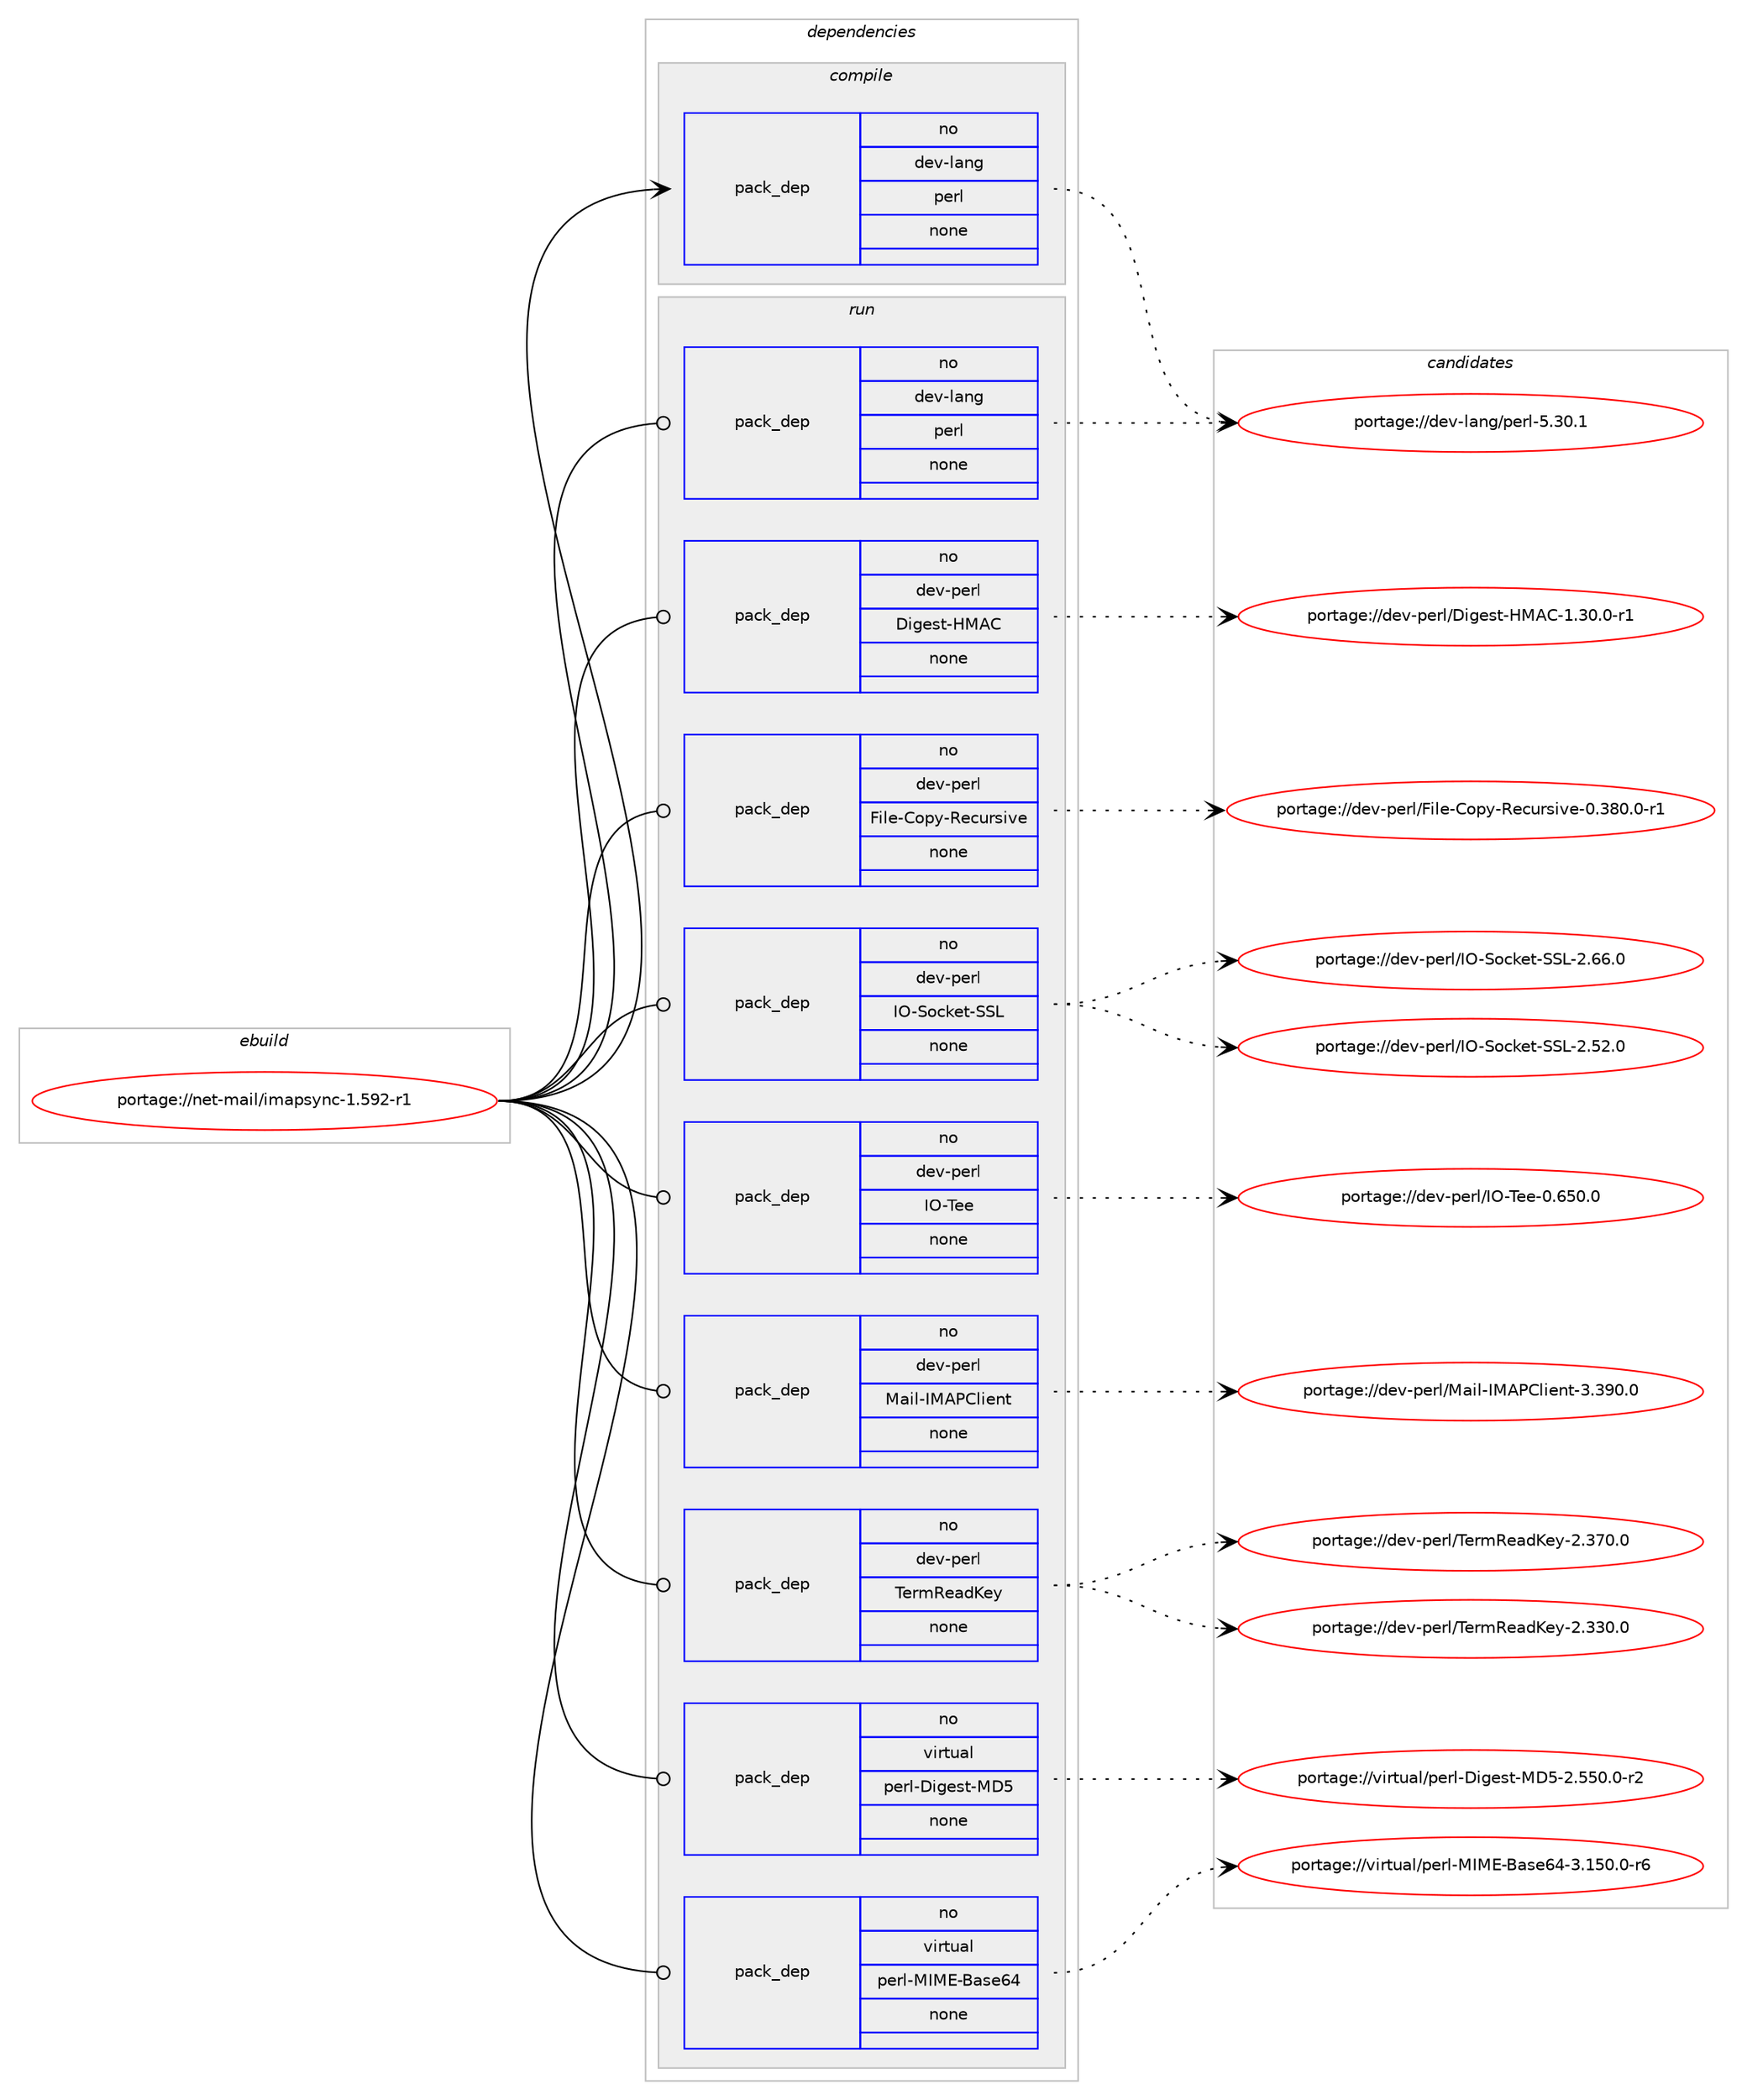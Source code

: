digraph prolog {

# *************
# Graph options
# *************

newrank=true;
concentrate=true;
compound=true;
graph [rankdir=LR,fontname=Helvetica,fontsize=10,ranksep=1.5];#, ranksep=2.5, nodesep=0.2];
edge  [arrowhead=vee];
node  [fontname=Helvetica,fontsize=10];

# **********
# The ebuild
# **********

subgraph cluster_leftcol {
color=gray;
rank=same;
label=<<i>ebuild</i>>;
id [label="portage://net-mail/imapsync-1.592-r1", color=red, width=4, href="../net-mail/imapsync-1.592-r1.svg"];
}

# ****************
# The dependencies
# ****************

subgraph cluster_midcol {
color=gray;
label=<<i>dependencies</i>>;
subgraph cluster_compile {
fillcolor="#eeeeee";
style=filled;
label=<<i>compile</i>>;
subgraph pack44275 {
dependency56206 [label=<<TABLE BORDER="0" CELLBORDER="1" CELLSPACING="0" CELLPADDING="4" WIDTH="220"><TR><TD ROWSPAN="6" CELLPADDING="30">pack_dep</TD></TR><TR><TD WIDTH="110">no</TD></TR><TR><TD>dev-lang</TD></TR><TR><TD>perl</TD></TR><TR><TD>none</TD></TR><TR><TD></TD></TR></TABLE>>, shape=none, color=blue];
}
id:e -> dependency56206:w [weight=20,style="solid",arrowhead="vee"];
}
subgraph cluster_compileandrun {
fillcolor="#eeeeee";
style=filled;
label=<<i>compile and run</i>>;
}
subgraph cluster_run {
fillcolor="#eeeeee";
style=filled;
label=<<i>run</i>>;
subgraph pack44276 {
dependency56207 [label=<<TABLE BORDER="0" CELLBORDER="1" CELLSPACING="0" CELLPADDING="4" WIDTH="220"><TR><TD ROWSPAN="6" CELLPADDING="30">pack_dep</TD></TR><TR><TD WIDTH="110">no</TD></TR><TR><TD>dev-lang</TD></TR><TR><TD>perl</TD></TR><TR><TD>none</TD></TR><TR><TD></TD></TR></TABLE>>, shape=none, color=blue];
}
id:e -> dependency56207:w [weight=20,style="solid",arrowhead="odot"];
subgraph pack44277 {
dependency56208 [label=<<TABLE BORDER="0" CELLBORDER="1" CELLSPACING="0" CELLPADDING="4" WIDTH="220"><TR><TD ROWSPAN="6" CELLPADDING="30">pack_dep</TD></TR><TR><TD WIDTH="110">no</TD></TR><TR><TD>dev-perl</TD></TR><TR><TD>Digest-HMAC</TD></TR><TR><TD>none</TD></TR><TR><TD></TD></TR></TABLE>>, shape=none, color=blue];
}
id:e -> dependency56208:w [weight=20,style="solid",arrowhead="odot"];
subgraph pack44278 {
dependency56209 [label=<<TABLE BORDER="0" CELLBORDER="1" CELLSPACING="0" CELLPADDING="4" WIDTH="220"><TR><TD ROWSPAN="6" CELLPADDING="30">pack_dep</TD></TR><TR><TD WIDTH="110">no</TD></TR><TR><TD>dev-perl</TD></TR><TR><TD>File-Copy-Recursive</TD></TR><TR><TD>none</TD></TR><TR><TD></TD></TR></TABLE>>, shape=none, color=blue];
}
id:e -> dependency56209:w [weight=20,style="solid",arrowhead="odot"];
subgraph pack44279 {
dependency56210 [label=<<TABLE BORDER="0" CELLBORDER="1" CELLSPACING="0" CELLPADDING="4" WIDTH="220"><TR><TD ROWSPAN="6" CELLPADDING="30">pack_dep</TD></TR><TR><TD WIDTH="110">no</TD></TR><TR><TD>dev-perl</TD></TR><TR><TD>IO-Socket-SSL</TD></TR><TR><TD>none</TD></TR><TR><TD></TD></TR></TABLE>>, shape=none, color=blue];
}
id:e -> dependency56210:w [weight=20,style="solid",arrowhead="odot"];
subgraph pack44280 {
dependency56211 [label=<<TABLE BORDER="0" CELLBORDER="1" CELLSPACING="0" CELLPADDING="4" WIDTH="220"><TR><TD ROWSPAN="6" CELLPADDING="30">pack_dep</TD></TR><TR><TD WIDTH="110">no</TD></TR><TR><TD>dev-perl</TD></TR><TR><TD>IO-Tee</TD></TR><TR><TD>none</TD></TR><TR><TD></TD></TR></TABLE>>, shape=none, color=blue];
}
id:e -> dependency56211:w [weight=20,style="solid",arrowhead="odot"];
subgraph pack44281 {
dependency56212 [label=<<TABLE BORDER="0" CELLBORDER="1" CELLSPACING="0" CELLPADDING="4" WIDTH="220"><TR><TD ROWSPAN="6" CELLPADDING="30">pack_dep</TD></TR><TR><TD WIDTH="110">no</TD></TR><TR><TD>dev-perl</TD></TR><TR><TD>Mail-IMAPClient</TD></TR><TR><TD>none</TD></TR><TR><TD></TD></TR></TABLE>>, shape=none, color=blue];
}
id:e -> dependency56212:w [weight=20,style="solid",arrowhead="odot"];
subgraph pack44282 {
dependency56213 [label=<<TABLE BORDER="0" CELLBORDER="1" CELLSPACING="0" CELLPADDING="4" WIDTH="220"><TR><TD ROWSPAN="6" CELLPADDING="30">pack_dep</TD></TR><TR><TD WIDTH="110">no</TD></TR><TR><TD>dev-perl</TD></TR><TR><TD>TermReadKey</TD></TR><TR><TD>none</TD></TR><TR><TD></TD></TR></TABLE>>, shape=none, color=blue];
}
id:e -> dependency56213:w [weight=20,style="solid",arrowhead="odot"];
subgraph pack44283 {
dependency56214 [label=<<TABLE BORDER="0" CELLBORDER="1" CELLSPACING="0" CELLPADDING="4" WIDTH="220"><TR><TD ROWSPAN="6" CELLPADDING="30">pack_dep</TD></TR><TR><TD WIDTH="110">no</TD></TR><TR><TD>virtual</TD></TR><TR><TD>perl-Digest-MD5</TD></TR><TR><TD>none</TD></TR><TR><TD></TD></TR></TABLE>>, shape=none, color=blue];
}
id:e -> dependency56214:w [weight=20,style="solid",arrowhead="odot"];
subgraph pack44284 {
dependency56215 [label=<<TABLE BORDER="0" CELLBORDER="1" CELLSPACING="0" CELLPADDING="4" WIDTH="220"><TR><TD ROWSPAN="6" CELLPADDING="30">pack_dep</TD></TR><TR><TD WIDTH="110">no</TD></TR><TR><TD>virtual</TD></TR><TR><TD>perl-MIME-Base64</TD></TR><TR><TD>none</TD></TR><TR><TD></TD></TR></TABLE>>, shape=none, color=blue];
}
id:e -> dependency56215:w [weight=20,style="solid",arrowhead="odot"];
}
}

# **************
# The candidates
# **************

subgraph cluster_choices {
rank=same;
color=gray;
label=<<i>candidates</i>>;

subgraph choice44275 {
color=black;
nodesep=1;
choice10010111845108971101034711210111410845534651484649 [label="portage://dev-lang/perl-5.30.1", color=red, width=4,href="../dev-lang/perl-5.30.1.svg"];
dependency56206:e -> choice10010111845108971101034711210111410845534651484649:w [style=dotted,weight="100"];
}
subgraph choice44276 {
color=black;
nodesep=1;
choice10010111845108971101034711210111410845534651484649 [label="portage://dev-lang/perl-5.30.1", color=red, width=4,href="../dev-lang/perl-5.30.1.svg"];
dependency56207:e -> choice10010111845108971101034711210111410845534651484649:w [style=dotted,weight="100"];
}
subgraph choice44277 {
color=black;
nodesep=1;
choice1001011184511210111410847681051031011151164572776567454946514846484511449 [label="portage://dev-perl/Digest-HMAC-1.30.0-r1", color=red, width=4,href="../dev-perl/Digest-HMAC-1.30.0-r1.svg"];
dependency56208:e -> choice1001011184511210111410847681051031011151164572776567454946514846484511449:w [style=dotted,weight="100"];
}
subgraph choice44278 {
color=black;
nodesep=1;
choice100101118451121011141084770105108101456711111212145821019911711411510511810145484651564846484511449 [label="portage://dev-perl/File-Copy-Recursive-0.380.0-r1", color=red, width=4,href="../dev-perl/File-Copy-Recursive-0.380.0-r1.svg"];
dependency56209:e -> choice100101118451121011141084770105108101456711111212145821019911711411510511810145484651564846484511449:w [style=dotted,weight="100"];
}
subgraph choice44279 {
color=black;
nodesep=1;
choice100101118451121011141084773794583111991071011164583837645504654544648 [label="portage://dev-perl/IO-Socket-SSL-2.66.0", color=red, width=4,href="../dev-perl/IO-Socket-SSL-2.66.0.svg"];
choice100101118451121011141084773794583111991071011164583837645504653504648 [label="portage://dev-perl/IO-Socket-SSL-2.52.0", color=red, width=4,href="../dev-perl/IO-Socket-SSL-2.52.0.svg"];
dependency56210:e -> choice100101118451121011141084773794583111991071011164583837645504654544648:w [style=dotted,weight="100"];
dependency56210:e -> choice100101118451121011141084773794583111991071011164583837645504653504648:w [style=dotted,weight="100"];
}
subgraph choice44280 {
color=black;
nodesep=1;
choice1001011184511210111410847737945841011014548465453484648 [label="portage://dev-perl/IO-Tee-0.650.0", color=red, width=4,href="../dev-perl/IO-Tee-0.650.0.svg"];
dependency56211:e -> choice1001011184511210111410847737945841011014548465453484648:w [style=dotted,weight="100"];
}
subgraph choice44281 {
color=black;
nodesep=1;
choice100101118451121011141084777971051084573776580671081051011101164551465157484648 [label="portage://dev-perl/Mail-IMAPClient-3.390.0", color=red, width=4,href="../dev-perl/Mail-IMAPClient-3.390.0.svg"];
dependency56212:e -> choice100101118451121011141084777971051084573776580671081051011101164551465157484648:w [style=dotted,weight="100"];
}
subgraph choice44282 {
color=black;
nodesep=1;
choice1001011184511210111410847841011141098210197100751011214550465155484648 [label="portage://dev-perl/TermReadKey-2.370.0", color=red, width=4,href="../dev-perl/TermReadKey-2.370.0.svg"];
choice1001011184511210111410847841011141098210197100751011214550465151484648 [label="portage://dev-perl/TermReadKey-2.330.0", color=red, width=4,href="../dev-perl/TermReadKey-2.330.0.svg"];
dependency56213:e -> choice1001011184511210111410847841011141098210197100751011214550465155484648:w [style=dotted,weight="100"];
dependency56213:e -> choice1001011184511210111410847841011141098210197100751011214550465151484648:w [style=dotted,weight="100"];
}
subgraph choice44283 {
color=black;
nodesep=1;
choice118105114116117971084711210111410845681051031011151164577685345504653534846484511450 [label="portage://virtual/perl-Digest-MD5-2.550.0-r2", color=red, width=4,href="../virtual/perl-Digest-MD5-2.550.0-r2.svg"];
dependency56214:e -> choice118105114116117971084711210111410845681051031011151164577685345504653534846484511450:w [style=dotted,weight="100"];
}
subgraph choice44284 {
color=black;
nodesep=1;
choice11810511411611797108471121011141084577737769456697115101545245514649534846484511454 [label="portage://virtual/perl-MIME-Base64-3.150.0-r6", color=red, width=4,href="../virtual/perl-MIME-Base64-3.150.0-r6.svg"];
dependency56215:e -> choice11810511411611797108471121011141084577737769456697115101545245514649534846484511454:w [style=dotted,weight="100"];
}
}

}
